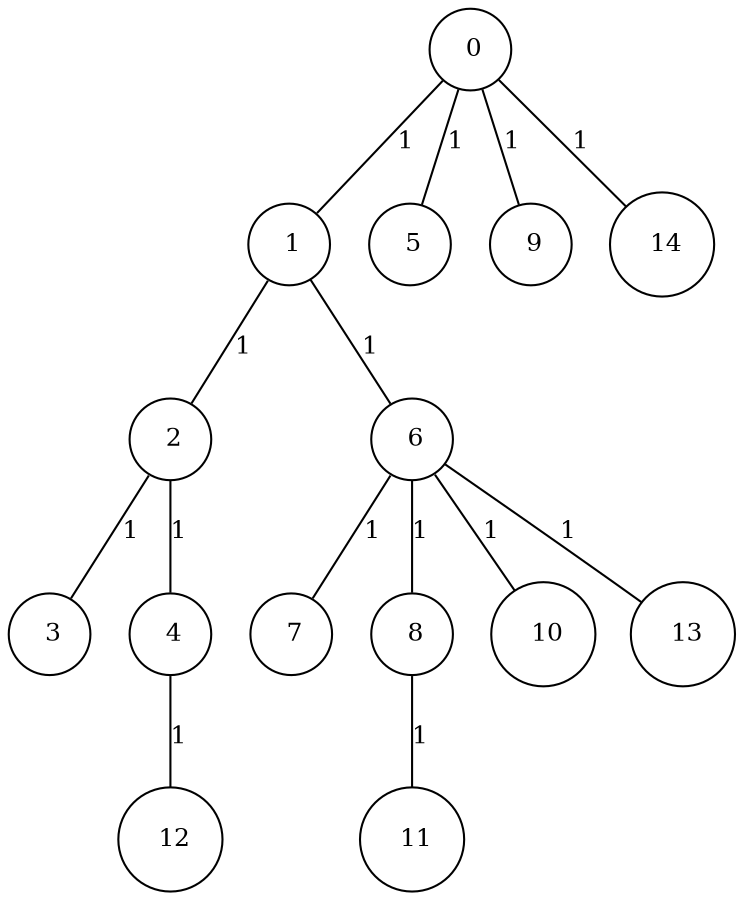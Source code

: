 graph G {
size="8.5,11;"
ratio = "expand;"
fixedsize="true;"
overlap="scale;"
node[shape=circle,width=.12,hight=.12,fontsize=12]
edge[fontsize=12]

0[label=" 0" color=black, pos="2.8386347,1.7269181!"];
1[label=" 1" color=black, pos="1.1745987,2.5365045!"];
2[label=" 2" color=black, pos="0.12103223,1.9053396!"];
3[label=" 3" color=black, pos="0.10436507,0.76563737!"];
4[label=" 4" color=black, pos="1.1518181,1.0571296!"];
5[label=" 5" color=black, pos="0.97878165,2.9761782!"];
6[label=" 6" color=black, pos="2.5140001,1.8126113!"];
7[label=" 7" color=black, pos="2.9677575,0.06412738!"];
8[label=" 8" color=black, pos="2.2678645,0.83411651!"];
9[label=" 9" color=black, pos="2.1607366,0.50952738!"];
10[label=" 10" color=black, pos="2.8197093,1.4222157!"];
11[label=" 11" color=black, pos="2.6730571,0.42009672!"];
12[label=" 12" color=black, pos="1.9166271,2.8140857!"];
13[label=" 13" color=black, pos="0.22785087,0.49703927!"];
14[label=" 14" color=black, pos="2.4434775,1.0779825!"];
0--1[label="1"]
0--5[label="1"]
0--9[label="1"]
0--14[label="1"]
1--2[label="1"]
1--6[label="1"]
2--3[label="1"]
2--4[label="1"]
4--12[label="1"]
6--7[label="1"]
6--8[label="1"]
6--10[label="1"]
6--13[label="1"]
8--11[label="1"]

}
